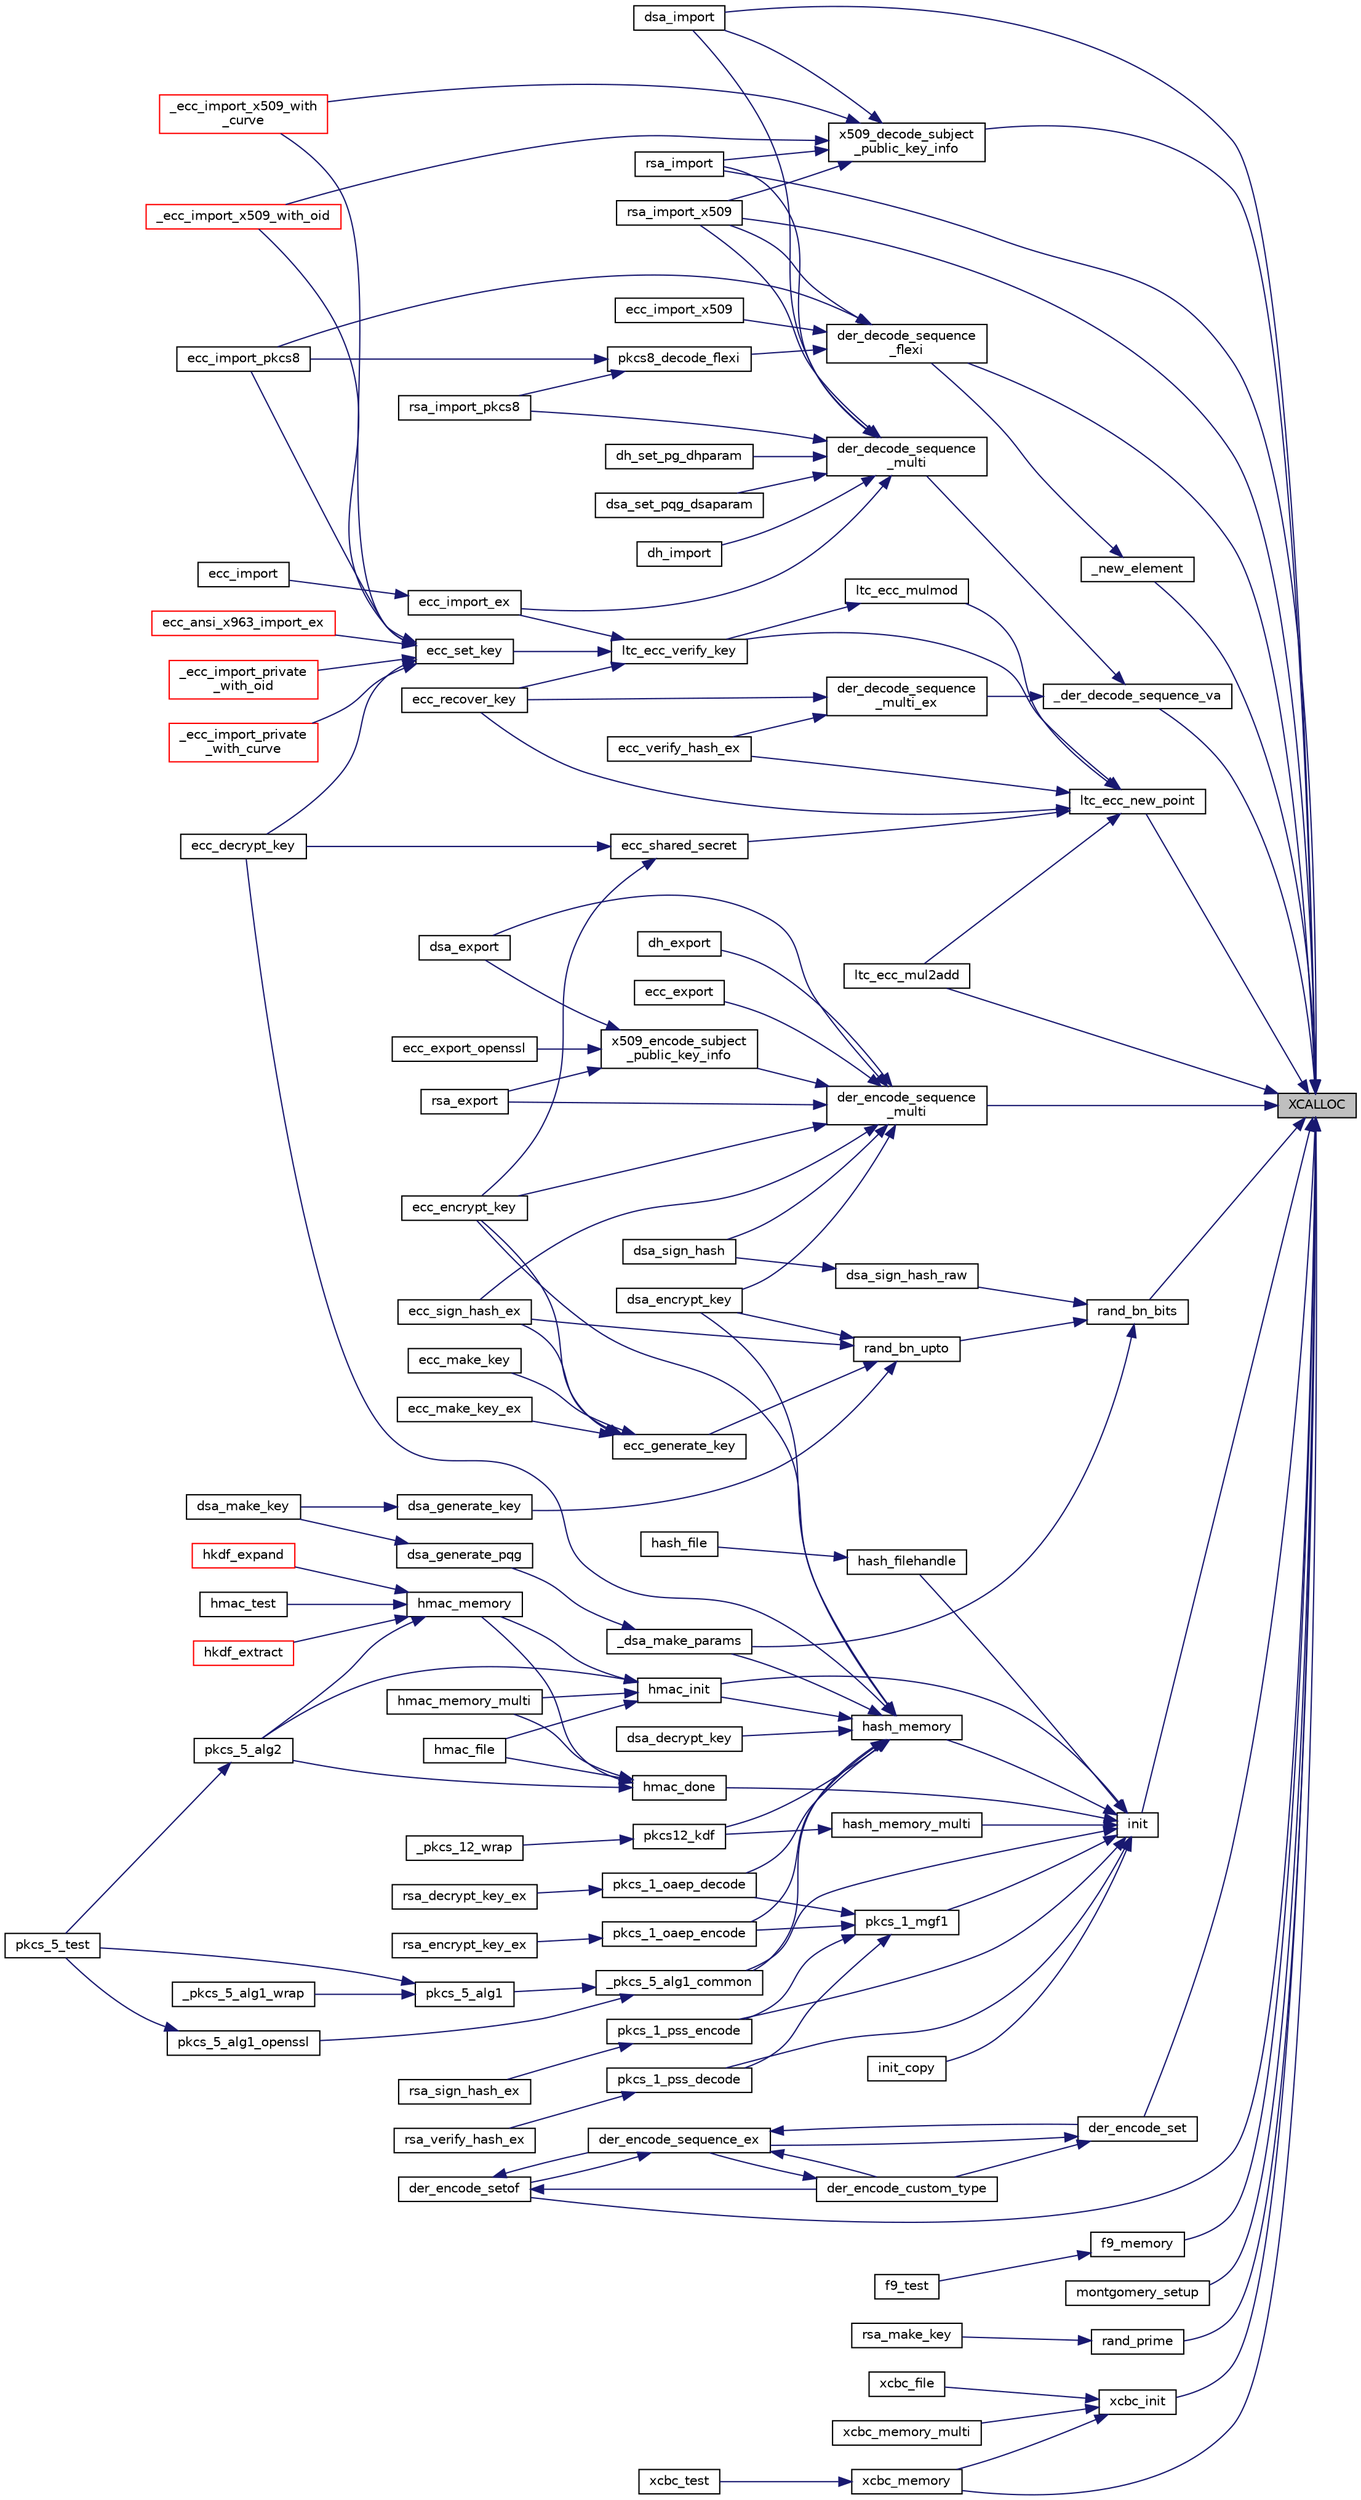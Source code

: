 digraph "XCALLOC"
{
 // LATEX_PDF_SIZE
  edge [fontname="Helvetica",fontsize="10",labelfontname="Helvetica",labelfontsize="10"];
  node [fontname="Helvetica",fontsize="10",shape=record];
  rankdir="RL";
  Node1 [label="XCALLOC",height=0.2,width=0.4,color="black", fillcolor="grey75", style="filled", fontcolor="black",tooltip=" "];
  Node1 -> Node2 [dir="back",color="midnightblue",fontsize="10",style="solid"];
  Node2 [label="_der_decode_sequence_va",height=0.2,width=0.4,color="black", fillcolor="white", style="filled",URL="$der__decode__sequence__multi_8c.html#a1c505b541a0ed6ddcdccc8ddcef9ed9e",tooltip="Decode a SEQUENCE type using a VA list."];
  Node2 -> Node3 [dir="back",color="midnightblue",fontsize="10",style="solid"];
  Node3 [label="der_decode_sequence\l_multi",height=0.2,width=0.4,color="black", fillcolor="white", style="filled",URL="$der__decode__sequence__multi_8c.html#a6d86b670c8f3801b0fe6e2cd544df678",tooltip="Decode a SEQUENCE type using a VA list."];
  Node3 -> Node4 [dir="back",color="midnightblue",fontsize="10",style="solid"];
  Node4 [label="dh_import",height=0.2,width=0.4,color="black", fillcolor="white", style="filled",URL="$dh__import_8c.html#aeae7c65a0d0671f62d259baa98160874",tooltip="Import a DH key from a binary packet."];
  Node3 -> Node5 [dir="back",color="midnightblue",fontsize="10",style="solid"];
  Node5 [label="dh_set_pg_dhparam",height=0.2,width=0.4,color="black", fillcolor="white", style="filled",URL="$dh__set__pg__dhparam_8c.html#a442807cd759a5df755d184f894be3fe3",tooltip="Import DH key parts p and g from dhparam."];
  Node3 -> Node6 [dir="back",color="midnightblue",fontsize="10",style="solid"];
  Node6 [label="dsa_import",height=0.2,width=0.4,color="black", fillcolor="white", style="filled",URL="$dsa__import_8c.html#ab814d8871b40e7f60c3ed6a16990dac2",tooltip="Import a DSA key."];
  Node3 -> Node7 [dir="back",color="midnightblue",fontsize="10",style="solid"];
  Node7 [label="dsa_set_pqg_dsaparam",height=0.2,width=0.4,color="black", fillcolor="white", style="filled",URL="$dsa__set__pqg__dsaparam_8c.html#a81296ca7f683d91e0bf24c2b747044e4",tooltip="Import DSA's p, q & g from dsaparam."];
  Node3 -> Node8 [dir="back",color="midnightblue",fontsize="10",style="solid"];
  Node8 [label="ecc_import_ex",height=0.2,width=0.4,color="black", fillcolor="white", style="filled",URL="$ecc__import_8c.html#ab9bceabc3a4d16f6b714325ac383e024",tooltip="Import an ECC key from a binary packet, using user supplied domain params rather than one of the NIST..."];
  Node8 -> Node9 [dir="back",color="midnightblue",fontsize="10",style="solid"];
  Node9 [label="ecc_import",height=0.2,width=0.4,color="black", fillcolor="white", style="filled",URL="$ecc__import_8c.html#aa2f73e9fe5de2132d2716638e2ff7ca8",tooltip="Import an ECC key from a binary packet."];
  Node3 -> Node10 [dir="back",color="midnightblue",fontsize="10",style="solid"];
  Node10 [label="rsa_import",height=0.2,width=0.4,color="black", fillcolor="white", style="filled",URL="$rsa__import_8c.html#aa80aefb08a282afe02c308cc19879d05",tooltip="Import an RSAPublicKey or RSAPrivateKey [two-prime only, only support >= 1024-bit keys,..."];
  Node3 -> Node11 [dir="back",color="midnightblue",fontsize="10",style="solid"];
  Node11 [label="rsa_import_pkcs8",height=0.2,width=0.4,color="black", fillcolor="white", style="filled",URL="$rsa__import__pkcs8_8c.html#a3d44c6233a326316f7fb01c9d834fad4",tooltip="Import an RSAPublicKey or RSAPrivateKey in PKCS#8 format."];
  Node3 -> Node12 [dir="back",color="midnightblue",fontsize="10",style="solid"];
  Node12 [label="rsa_import_x509",height=0.2,width=0.4,color="black", fillcolor="white", style="filled",URL="$rsa__import__x509_8c.html#af7fd232bdc803e8d3f8a109dc171110d",tooltip="Import an RSA key from a X.509 certificate."];
  Node2 -> Node13 [dir="back",color="midnightblue",fontsize="10",style="solid"];
  Node13 [label="der_decode_sequence\l_multi_ex",height=0.2,width=0.4,color="black", fillcolor="white", style="filled",URL="$der__decode__sequence__multi_8c.html#ab5141cf36663054d9ec6e46ed6909fce",tooltip="Decode a SEQUENCE type using a VA list."];
  Node13 -> Node14 [dir="back",color="midnightblue",fontsize="10",style="solid"];
  Node14 [label="ecc_recover_key",height=0.2,width=0.4,color="black", fillcolor="white", style="filled",URL="$ecc__recover__key_8c.html#a42d1c0f03dd10a8ea98836bab2c1e6c6",tooltip="Recover ECC public key from signature and hash."];
  Node13 -> Node15 [dir="back",color="midnightblue",fontsize="10",style="solid"];
  Node15 [label="ecc_verify_hash_ex",height=0.2,width=0.4,color="black", fillcolor="white", style="filled",URL="$ecc__verify__hash_8c.html#a6c4f6d0c99e8dbcff4e1064179f20214",tooltip="Verify an ECC signature in RFC7518 format."];
  Node1 -> Node16 [dir="back",color="midnightblue",fontsize="10",style="solid"];
  Node16 [label="_new_element",height=0.2,width=0.4,color="black", fillcolor="white", style="filled",URL="$der__decode__sequence__flexi_8c.html#a285f79a649248ff1eb749ac2ca6310ca",tooltip=" "];
  Node16 -> Node17 [dir="back",color="midnightblue",fontsize="10",style="solid"];
  Node17 [label="der_decode_sequence\l_flexi",height=0.2,width=0.4,color="black", fillcolor="white", style="filled",URL="$der__decode__sequence__flexi_8c.html#acec68888a6eae3b64f54b37cfb43d9b1",tooltip="ASN.1 DER Flexi(ble) decoder will decode arbitrary DER packets and create a linked list of the decode..."];
  Node17 -> Node18 [dir="back",color="midnightblue",fontsize="10",style="solid"];
  Node18 [label="pkcs8_decode_flexi",height=0.2,width=0.4,color="black", fillcolor="white", style="filled",URL="$pkcs8__decode__flexi_8c.html#a1b0d8fcf234d94638b2554ccea725003",tooltip="PKCS#8 decrypt if necessary & flexi-decode."];
  Node18 -> Node19 [dir="back",color="midnightblue",fontsize="10",style="solid"];
  Node19 [label="ecc_import_pkcs8",height=0.2,width=0.4,color="black", fillcolor="white", style="filled",URL="$ecc__import__pkcs8_8c.html#a0f0e747f119685eee3cc412f4480c52e",tooltip=" "];
  Node18 -> Node11 [dir="back",color="midnightblue",fontsize="10",style="solid"];
  Node17 -> Node19 [dir="back",color="midnightblue",fontsize="10",style="solid"];
  Node17 -> Node20 [dir="back",color="midnightblue",fontsize="10",style="solid"];
  Node20 [label="ecc_import_x509",height=0.2,width=0.4,color="black", fillcolor="white", style="filled",URL="$ecc__import__x509_8c.html#abd7477bc1144cdfd4f9e2da835eefbf6",tooltip="Import an ECC key from a X.509 certificate."];
  Node17 -> Node12 [dir="back",color="midnightblue",fontsize="10",style="solid"];
  Node1 -> Node17 [dir="back",color="midnightblue",fontsize="10",style="solid"];
  Node1 -> Node21 [dir="back",color="midnightblue",fontsize="10",style="solid"];
  Node21 [label="der_encode_sequence\l_multi",height=0.2,width=0.4,color="black", fillcolor="white", style="filled",URL="$der__encode__sequence__multi_8c.html#a1a5a69543a5c89f81560b52d6f11b8c5",tooltip="Encode a SEQUENCE type using a VA list."];
  Node21 -> Node22 [dir="back",color="midnightblue",fontsize="10",style="solid"];
  Node22 [label="x509_encode_subject\l_public_key_info",height=0.2,width=0.4,color="black", fillcolor="white", style="filled",URL="$x509__encode__subject__public__key__info_8c.html#a69644f00dd0825d15c8c799c46ef6ece",tooltip="Encode a SubjectPublicKeyInfo."];
  Node22 -> Node23 [dir="back",color="midnightblue",fontsize="10",style="solid"];
  Node23 [label="dsa_export",height=0.2,width=0.4,color="black", fillcolor="white", style="filled",URL="$dsa__export_8c.html#a96a11be728dca36ee58330749ec058e2",tooltip="Export a DSA key to a binary packet."];
  Node22 -> Node24 [dir="back",color="midnightblue",fontsize="10",style="solid"];
  Node24 [label="ecc_export_openssl",height=0.2,width=0.4,color="black", fillcolor="white", style="filled",URL="$ecc__export__openssl_8c.html#ab5c65063bc8916dc0d87a77bdecbc626",tooltip="Export an ECC key as a binary packet."];
  Node22 -> Node25 [dir="back",color="midnightblue",fontsize="10",style="solid"];
  Node25 [label="rsa_export",height=0.2,width=0.4,color="black", fillcolor="white", style="filled",URL="$rsa__export_8c.html#ab097894ad63ca98064d5be945b5efc6d",tooltip="This will export either an RSAPublicKey or RSAPrivateKey [defined in PKCS #1 v2.1]."];
  Node21 -> Node26 [dir="back",color="midnightblue",fontsize="10",style="solid"];
  Node26 [label="dh_export",height=0.2,width=0.4,color="black", fillcolor="white", style="filled",URL="$dh__export_8c.html#a56efe9cae68b453763acc9f3e191ada2",tooltip="Export a DH key to a binary packet."];
  Node21 -> Node27 [dir="back",color="midnightblue",fontsize="10",style="solid"];
  Node27 [label="dsa_encrypt_key",height=0.2,width=0.4,color="black", fillcolor="white", style="filled",URL="$dsa__encrypt__key_8c.html#ab65138d407e0660f6f2f7cb7e7dcb24b",tooltip="Encrypt a symmetric key with DSA."];
  Node21 -> Node23 [dir="back",color="midnightblue",fontsize="10",style="solid"];
  Node21 -> Node28 [dir="back",color="midnightblue",fontsize="10",style="solid"];
  Node28 [label="dsa_sign_hash",height=0.2,width=0.4,color="black", fillcolor="white", style="filled",URL="$dsa__sign__hash_8c.html#a83c6d4c1243acbc906e872e20de3bba2",tooltip="Sign a hash with DSA."];
  Node21 -> Node29 [dir="back",color="midnightblue",fontsize="10",style="solid"];
  Node29 [label="ecc_encrypt_key",height=0.2,width=0.4,color="black", fillcolor="white", style="filled",URL="$ecc__encrypt__key_8c.html#a16164f1e295b1c88e6b81a9ece26cd70",tooltip="Encrypt a symmetric key with ECC."];
  Node21 -> Node30 [dir="back",color="midnightblue",fontsize="10",style="solid"];
  Node30 [label="ecc_export",height=0.2,width=0.4,color="black", fillcolor="white", style="filled",URL="$ecc__export_8c.html#a0d5ba7729d561cb890d1c78dc3c20866",tooltip="Export an ECC key as a binary packet."];
  Node21 -> Node31 [dir="back",color="midnightblue",fontsize="10",style="solid"];
  Node31 [label="ecc_sign_hash_ex",height=0.2,width=0.4,color="black", fillcolor="white", style="filled",URL="$ecc__sign__hash_8c.html#a96afaf55b03386145e3061fc42a9636b",tooltip="Sign a message digest."];
  Node21 -> Node25 [dir="back",color="midnightblue",fontsize="10",style="solid"];
  Node1 -> Node32 [dir="back",color="midnightblue",fontsize="10",style="solid"];
  Node32 [label="der_encode_set",height=0.2,width=0.4,color="black", fillcolor="white", style="filled",URL="$der__encode__set_8c.html#a4aa04a42171146d2f510e41b84dd72f1",tooltip=" "];
  Node32 -> Node33 [dir="back",color="midnightblue",fontsize="10",style="solid"];
  Node33 [label="der_encode_custom_type",height=0.2,width=0.4,color="black", fillcolor="white", style="filled",URL="$der__encode__custom__type_8c.html#a20c801e1d73f944c7f43acc2228211b2",tooltip="Encode a Custom Type."];
  Node33 -> Node34 [dir="back",color="midnightblue",fontsize="10",style="solid"];
  Node34 [label="der_encode_sequence_ex",height=0.2,width=0.4,color="black", fillcolor="white", style="filled",URL="$der__encode__sequence__ex_8c.html#af435bfc378dd9f42af2a211c0fe1aced",tooltip="Encode a SEQUENCE."];
  Node34 -> Node33 [dir="back",color="midnightblue",fontsize="10",style="solid"];
  Node34 -> Node32 [dir="back",color="midnightblue",fontsize="10",style="solid"];
  Node34 -> Node35 [dir="back",color="midnightblue",fontsize="10",style="solid"];
  Node35 [label="der_encode_setof",height=0.2,width=0.4,color="black", fillcolor="white", style="filled",URL="$der__encode__setof_8c.html#a5187d93224e9b002d4e7db8c7d721339",tooltip="Encode a SETOF stucture."];
  Node35 -> Node33 [dir="back",color="midnightblue",fontsize="10",style="solid"];
  Node35 -> Node34 [dir="back",color="midnightblue",fontsize="10",style="solid"];
  Node32 -> Node34 [dir="back",color="midnightblue",fontsize="10",style="solid"];
  Node1 -> Node35 [dir="back",color="midnightblue",fontsize="10",style="solid"];
  Node1 -> Node6 [dir="back",color="midnightblue",fontsize="10",style="solid"];
  Node1 -> Node36 [dir="back",color="midnightblue",fontsize="10",style="solid"];
  Node36 [label="f9_memory",height=0.2,width=0.4,color="black", fillcolor="white", style="filled",URL="$f9__memory_8c.html#a8d8a8a7f9014e8b36484d2c992e9eb10",tooltip="f9-MAC a block of memory"];
  Node36 -> Node37 [dir="back",color="midnightblue",fontsize="10",style="solid"];
  Node37 [label="f9_test",height=0.2,width=0.4,color="black", fillcolor="white", style="filled",URL="$f9__test_8c.html#a4457afc1800916455c35efd9b1acd142",tooltip="Test f9-MAC mode Return CRYPT_OK on succes."];
  Node1 -> Node38 [dir="back",color="midnightblue",fontsize="10",style="solid"];
  Node38 [label="init",height=0.2,width=0.4,color="black", fillcolor="white", style="filled",URL="$gmp__desc_8c.html#a4f8948d7c94899bf8ddee4721114d593",tooltip=" "];
  Node38 -> Node39 [dir="back",color="midnightblue",fontsize="10",style="solid"];
  Node39 [label="hash_filehandle",height=0.2,width=0.4,color="black", fillcolor="white", style="filled",URL="$tomcrypt__hash_8h.html#a55d0344508460fbde2c17fe9ef2aa838",tooltip="Hash data from an open file handle."];
  Node39 -> Node40 [dir="back",color="midnightblue",fontsize="10",style="solid"];
  Node40 [label="hash_file",height=0.2,width=0.4,color="black", fillcolor="white", style="filled",URL="$tomcrypt__hash_8h.html#a6107c14266137a8f7834e4318d8d5002",tooltip=" "];
  Node38 -> Node41 [dir="back",color="midnightblue",fontsize="10",style="solid"];
  Node41 [label="hash_memory",height=0.2,width=0.4,color="black", fillcolor="white", style="filled",URL="$tomcrypt__hash_8h.html#a8672bf28488595ef1519a6754498869c",tooltip="Hash a block of memory and store the digest."];
  Node41 -> Node42 [dir="back",color="midnightblue",fontsize="10",style="solid"];
  Node42 [label="hmac_init",height=0.2,width=0.4,color="black", fillcolor="white", style="filled",URL="$hmac__init_8c.html#a84fb451315a01f33d356ddd1ade0dca9",tooltip="Initialize an HMAC context."];
  Node42 -> Node43 [dir="back",color="midnightblue",fontsize="10",style="solid"];
  Node43 [label="hmac_file",height=0.2,width=0.4,color="black", fillcolor="white", style="filled",URL="$hmac__file_8c.html#a61c2b2aeca9a287224c20e7fceff11cd",tooltip="HMAC a file."];
  Node42 -> Node44 [dir="back",color="midnightblue",fontsize="10",style="solid"];
  Node44 [label="hmac_memory",height=0.2,width=0.4,color="black", fillcolor="white", style="filled",URL="$hmac__memory_8c.html#a6bf2dff4537e6332dec46266a9db7580",tooltip="HMAC a block of memory to produce the authentication tag."];
  Node44 -> Node45 [dir="back",color="midnightblue",fontsize="10",style="solid"];
  Node45 [label="hmac_test",height=0.2,width=0.4,color="black", fillcolor="white", style="filled",URL="$hmac__test_8c.html#af43c4e10ec1984cf428cf69cd3184e53",tooltip="HMAC self-test."];
  Node44 -> Node46 [dir="back",color="midnightblue",fontsize="10",style="solid"];
  Node46 [label="hkdf_extract",height=0.2,width=0.4,color="red", fillcolor="white", style="filled",URL="$hkdf_8c.html#a6af77e2823d3b6e691098963b07ea26a",tooltip=" "];
  Node44 -> Node49 [dir="back",color="midnightblue",fontsize="10",style="solid"];
  Node49 [label="hkdf_expand",height=0.2,width=0.4,color="red", fillcolor="white", style="filled",URL="$hkdf_8c.html#a1fa3c2a1e44fc629a059ae5c61cc0197",tooltip=" "];
  Node44 -> Node50 [dir="back",color="midnightblue",fontsize="10",style="solid"];
  Node50 [label="pkcs_5_alg2",height=0.2,width=0.4,color="black", fillcolor="white", style="filled",URL="$pkcs__5__2_8c.html#a738b05376774b9a5b311a59ec73966f0",tooltip="Execute PKCS #5 v2."];
  Node50 -> Node51 [dir="back",color="midnightblue",fontsize="10",style="solid"];
  Node51 [label="pkcs_5_test",height=0.2,width=0.4,color="black", fillcolor="white", style="filled",URL="$pkcs__5__test_8c.html#a1a78c0bca3595115dd9272c2026b607e",tooltip="PKCS #5 self-test."];
  Node42 -> Node52 [dir="back",color="midnightblue",fontsize="10",style="solid"];
  Node52 [label="hmac_memory_multi",height=0.2,width=0.4,color="black", fillcolor="white", style="filled",URL="$hmac__memory__multi_8c.html#a42b0c424c7e01653550dc7d9ac3bb4b9",tooltip="HMAC multiple blocks of memory to produce the authentication tag."];
  Node42 -> Node50 [dir="back",color="midnightblue",fontsize="10",style="solid"];
  Node41 -> Node53 [dir="back",color="midnightblue",fontsize="10",style="solid"];
  Node53 [label="pkcs12_kdf",height=0.2,width=0.4,color="black", fillcolor="white", style="filled",URL="$pkcs12__kdf_8c.html#a362c9fba9251fa6d35445f4ccae24fe8",tooltip=" "];
  Node53 -> Node54 [dir="back",color="midnightblue",fontsize="10",style="solid"];
  Node54 [label="_pkcs_12_wrap",height=0.2,width=0.4,color="black", fillcolor="white", style="filled",URL="$pbes1_8c.html#a5ef636c0a0791cbb9e9f179bbf82f157",tooltip=" "];
  Node41 -> Node55 [dir="back",color="midnightblue",fontsize="10",style="solid"];
  Node55 [label="_pkcs_5_alg1_common",height=0.2,width=0.4,color="black", fillcolor="white", style="filled",URL="$pkcs__5__1_8c.html#aa4612634ecf7147a57dfe724150e059a",tooltip="Execute PKCS #5 v1 in strict or OpenSSL EVP_BytesToKey()-compat mode."];
  Node55 -> Node56 [dir="back",color="midnightblue",fontsize="10",style="solid"];
  Node56 [label="pkcs_5_alg1",height=0.2,width=0.4,color="black", fillcolor="white", style="filled",URL="$pkcs__5__1_8c.html#ad4834c485adb4fc776af355582a96cb6",tooltip="Execute PKCS #5 v1 - Strict mode (no OpenSSL-compatible extension)"];
  Node56 -> Node57 [dir="back",color="midnightblue",fontsize="10",style="solid"];
  Node57 [label="_pkcs_5_alg1_wrap",height=0.2,width=0.4,color="black", fillcolor="white", style="filled",URL="$pbes1_8c.html#a24bb0a681a92f4c5c6b0b10b55bd825e",tooltip=" "];
  Node56 -> Node51 [dir="back",color="midnightblue",fontsize="10",style="solid"];
  Node55 -> Node58 [dir="back",color="midnightblue",fontsize="10",style="solid"];
  Node58 [label="pkcs_5_alg1_openssl",height=0.2,width=0.4,color="black", fillcolor="white", style="filled",URL="$pkcs__5__1_8c.html#ac6e1537b6861bbd16dff1469982277f1",tooltip="Execute PKCS #5 v1 - OpenSSL-extension-compatible mode."];
  Node58 -> Node51 [dir="back",color="midnightblue",fontsize="10",style="solid"];
  Node41 -> Node59 [dir="back",color="midnightblue",fontsize="10",style="solid"];
  Node59 [label="dsa_decrypt_key",height=0.2,width=0.4,color="black", fillcolor="white", style="filled",URL="$dsa__decrypt__key_8c.html#a6f80d854fbdd56020ea641c4e4e47a4c",tooltip="Decrypt an DSA encrypted key."];
  Node41 -> Node27 [dir="back",color="midnightblue",fontsize="10",style="solid"];
  Node41 -> Node60 [dir="back",color="midnightblue",fontsize="10",style="solid"];
  Node60 [label="_dsa_make_params",height=0.2,width=0.4,color="black", fillcolor="white", style="filled",URL="$dsa__generate__pqg_8c.html#ad38793673d78a4d45177d5b839e1e16b",tooltip="Create DSA parameters (INTERNAL ONLY, not part of public API)"];
  Node60 -> Node61 [dir="back",color="midnightblue",fontsize="10",style="solid"];
  Node61 [label="dsa_generate_pqg",height=0.2,width=0.4,color="black", fillcolor="white", style="filled",URL="$dsa__generate__pqg_8c.html#aa25c2f74420daea058431d3ad4b2340d",tooltip="Generate DSA parameters p, q & g."];
  Node61 -> Node62 [dir="back",color="midnightblue",fontsize="10",style="solid"];
  Node62 [label="dsa_make_key",height=0.2,width=0.4,color="black", fillcolor="white", style="filled",URL="$dsa__make__key_8c.html#a9b48ea999f1e23e839ae5b62aab985c6",tooltip="Old-style creation of a DSA key."];
  Node41 -> Node63 [dir="back",color="midnightblue",fontsize="10",style="solid"];
  Node63 [label="ecc_decrypt_key",height=0.2,width=0.4,color="black", fillcolor="white", style="filled",URL="$ecc__decrypt__key_8c.html#adfbc21632ec24dad838fa0700154a57d",tooltip="Decrypt an ECC encrypted key."];
  Node41 -> Node29 [dir="back",color="midnightblue",fontsize="10",style="solid"];
  Node41 -> Node64 [dir="back",color="midnightblue",fontsize="10",style="solid"];
  Node64 [label="pkcs_1_oaep_decode",height=0.2,width=0.4,color="black", fillcolor="white", style="filled",URL="$pkcs__1__oaep__decode_8c.html#ab51588072c388a0deb0e0a2086b226f7",tooltip="PKCS #1 v2.00 OAEP decode."];
  Node64 -> Node65 [dir="back",color="midnightblue",fontsize="10",style="solid"];
  Node65 [label="rsa_decrypt_key_ex",height=0.2,width=0.4,color="black", fillcolor="white", style="filled",URL="$rsa__decrypt__key_8c.html#a9d043dc2d91a5ca83f64a4210b03f5d1",tooltip="PKCS #1 decrypt then v1.5 or OAEP depad."];
  Node41 -> Node66 [dir="back",color="midnightblue",fontsize="10",style="solid"];
  Node66 [label="pkcs_1_oaep_encode",height=0.2,width=0.4,color="black", fillcolor="white", style="filled",URL="$pkcs__1__oaep__encode_8c.html#a503852f9d2f39632d8a09117c19afe8b",tooltip="PKCS #1 v2.00 OAEP encode."];
  Node66 -> Node67 [dir="back",color="midnightblue",fontsize="10",style="solid"];
  Node67 [label="rsa_encrypt_key_ex",height=0.2,width=0.4,color="black", fillcolor="white", style="filled",URL="$rsa__encrypt__key_8c.html#af3112ec74c217e4bbd5e9609bc83393f",tooltip="(PKCS #1 v2.0) OAEP pad then encrypt"];
  Node38 -> Node68 [dir="back",color="midnightblue",fontsize="10",style="solid"];
  Node68 [label="hash_memory_multi",height=0.2,width=0.4,color="black", fillcolor="white", style="filled",URL="$tomcrypt__hash_8h.html#a85566393d0f13710bafc9501361eff06",tooltip="Hash multiple (non-adjacent) blocks of memory at once."];
  Node68 -> Node53 [dir="back",color="midnightblue",fontsize="10",style="solid"];
  Node38 -> Node69 [dir="back",color="midnightblue",fontsize="10",style="solid"];
  Node69 [label="hmac_done",height=0.2,width=0.4,color="black", fillcolor="white", style="filled",URL="$hmac__done_8c.html#a25eaf3db04e6464adbba95d1153885d3",tooltip="Terminate an HMAC session."];
  Node69 -> Node43 [dir="back",color="midnightblue",fontsize="10",style="solid"];
  Node69 -> Node44 [dir="back",color="midnightblue",fontsize="10",style="solid"];
  Node69 -> Node52 [dir="back",color="midnightblue",fontsize="10",style="solid"];
  Node69 -> Node50 [dir="back",color="midnightblue",fontsize="10",style="solid"];
  Node38 -> Node42 [dir="back",color="midnightblue",fontsize="10",style="solid"];
  Node38 -> Node70 [dir="back",color="midnightblue",fontsize="10",style="solid"];
  Node70 [label="init_copy",height=0.2,width=0.4,color="black", fillcolor="white", style="filled",URL="$gmp__desc_8c.html#a9c0dddd7edf258f69ca346540f3da61a",tooltip=" "];
  Node38 -> Node55 [dir="back",color="midnightblue",fontsize="10",style="solid"];
  Node38 -> Node71 [dir="back",color="midnightblue",fontsize="10",style="solid"];
  Node71 [label="pkcs_1_mgf1",height=0.2,width=0.4,color="black", fillcolor="white", style="filled",URL="$pkcs__1__mgf1_8c.html#a5b7fcf55a6c826c06e0e99f59ef2c6f8",tooltip="Perform PKCS #1 MGF1 (internal)"];
  Node71 -> Node64 [dir="back",color="midnightblue",fontsize="10",style="solid"];
  Node71 -> Node66 [dir="back",color="midnightblue",fontsize="10",style="solid"];
  Node71 -> Node72 [dir="back",color="midnightblue",fontsize="10",style="solid"];
  Node72 [label="pkcs_1_pss_decode",height=0.2,width=0.4,color="black", fillcolor="white", style="filled",URL="$pkcs__1__pss__decode_8c.html#a6aeacecd6b979acc2da875337f08eacc",tooltip="PKCS #1 v2.00 PSS decode."];
  Node72 -> Node73 [dir="back",color="midnightblue",fontsize="10",style="solid"];
  Node73 [label="rsa_verify_hash_ex",height=0.2,width=0.4,color="black", fillcolor="white", style="filled",URL="$rsa__verify__hash_8c.html#af3e9ec6fff93de785cd2528f5b295ca2",tooltip="PKCS #1 de-sign then v1.5 or PSS depad."];
  Node71 -> Node74 [dir="back",color="midnightblue",fontsize="10",style="solid"];
  Node74 [label="pkcs_1_pss_encode",height=0.2,width=0.4,color="black", fillcolor="white", style="filled",URL="$pkcs__1__pss__encode_8c.html#abdc082e173b453ec37edabbc8f69aa39",tooltip="PKCS #1 v2.00 Signature Encoding."];
  Node74 -> Node75 [dir="back",color="midnightblue",fontsize="10",style="solid"];
  Node75 [label="rsa_sign_hash_ex",height=0.2,width=0.4,color="black", fillcolor="white", style="filled",URL="$rsa__sign__hash_8c.html#a7a07f13dda380b3a3545a07047195ecd",tooltip="PKCS #1 pad then sign."];
  Node38 -> Node72 [dir="back",color="midnightblue",fontsize="10",style="solid"];
  Node38 -> Node74 [dir="back",color="midnightblue",fontsize="10",style="solid"];
  Node1 -> Node76 [dir="back",color="midnightblue",fontsize="10",style="solid"];
  Node76 [label="ltc_ecc_mul2add",height=0.2,width=0.4,color="black", fillcolor="white", style="filled",URL="$ltc__ecc__mul2add_8c.html#a4aaa757939c4f4b54a3db21afc6aef9f",tooltip="Computes kA*A + kB*B = C using Shamir's Trick."];
  Node1 -> Node77 [dir="back",color="midnightblue",fontsize="10",style="solid"];
  Node77 [label="ltc_ecc_new_point",height=0.2,width=0.4,color="black", fillcolor="white", style="filled",URL="$ltc__ecc__points_8c.html#a532af6ef2d0f6d1d8cd79e5f81e87cf8",tooltip="Allocate a new ECC point."];
  Node77 -> Node14 [dir="back",color="midnightblue",fontsize="10",style="solid"];
  Node77 -> Node78 [dir="back",color="midnightblue",fontsize="10",style="solid"];
  Node78 [label="ecc_shared_secret",height=0.2,width=0.4,color="black", fillcolor="white", style="filled",URL="$ecc__shared__secret_8c.html#aca2bced5e25b262ad6fdafe15f5ea784",tooltip="Create an ECC shared secret between two keys."];
  Node78 -> Node63 [dir="back",color="midnightblue",fontsize="10",style="solid"];
  Node78 -> Node29 [dir="back",color="midnightblue",fontsize="10",style="solid"];
  Node77 -> Node15 [dir="back",color="midnightblue",fontsize="10",style="solid"];
  Node77 -> Node76 [dir="back",color="midnightblue",fontsize="10",style="solid"];
  Node77 -> Node79 [dir="back",color="midnightblue",fontsize="10",style="solid"];
  Node79 [label="ltc_ecc_mulmod",height=0.2,width=0.4,color="black", fillcolor="white", style="filled",URL="$ltc__ecc__mulmod__timing_8c.html#a818e5e4135d8aa58cf09e502e98ccc90",tooltip="Perform a point multiplication (timing resistant)"];
  Node79 -> Node80 [dir="back",color="midnightblue",fontsize="10",style="solid"];
  Node80 [label="ltc_ecc_verify_key",height=0.2,width=0.4,color="black", fillcolor="white", style="filled",URL="$ltc__ecc__verify__key_8c.html#ac0dfaf009d9b0101291727341a20bb40",tooltip="Verify a key according to ANSI spec."];
  Node80 -> Node8 [dir="back",color="midnightblue",fontsize="10",style="solid"];
  Node80 -> Node14 [dir="back",color="midnightblue",fontsize="10",style="solid"];
  Node80 -> Node81 [dir="back",color="midnightblue",fontsize="10",style="solid"];
  Node81 [label="ecc_set_key",height=0.2,width=0.4,color="black", fillcolor="white", style="filled",URL="$ecc__set__key_8c.html#ab9df550c0c55f7e0054a82ae98eec1bf",tooltip=" "];
  Node81 -> Node82 [dir="back",color="midnightblue",fontsize="10",style="solid"];
  Node82 [label="ecc_ansi_x963_import_ex",height=0.2,width=0.4,color="red", fillcolor="white", style="filled",URL="$ecc__ansi__x963__import_8c.html#a5fe5cc4b4d9072dbf3c4d2b6f7f26282",tooltip=" "];
  Node81 -> Node63 [dir="back",color="midnightblue",fontsize="10",style="solid"];
  Node81 -> Node84 [dir="back",color="midnightblue",fontsize="10",style="solid"];
  Node84 [label="_ecc_import_private\l_with_oid",height=0.2,width=0.4,color="red", fillcolor="white", style="filled",URL="$ecc__import__openssl_8c.html#a575520694cdd251fbe84b186a1d3d102",tooltip=" "];
  Node81 -> Node86 [dir="back",color="midnightblue",fontsize="10",style="solid"];
  Node86 [label="_ecc_import_private\l_with_curve",height=0.2,width=0.4,color="red", fillcolor="white", style="filled",URL="$ecc__import__openssl_8c.html#adcadf3f801ec6d9091ab3d7001e3295e",tooltip=" "];
  Node81 -> Node19 [dir="back",color="midnightblue",fontsize="10",style="solid"];
  Node81 -> Node87 [dir="back",color="midnightblue",fontsize="10",style="solid"];
  Node87 [label="_ecc_import_x509_with_oid",height=0.2,width=0.4,color="red", fillcolor="white", style="filled",URL="$ecc__import__x509_8c.html#a95f6b54b054138d6b43afc3876908bad",tooltip=" "];
  Node81 -> Node89 [dir="back",color="midnightblue",fontsize="10",style="solid"];
  Node89 [label="_ecc_import_x509_with\l_curve",height=0.2,width=0.4,color="red", fillcolor="white", style="filled",URL="$ecc__import__x509_8c.html#adf48b3ba468c0324055e9413a82d39f5",tooltip=" "];
  Node77 -> Node80 [dir="back",color="midnightblue",fontsize="10",style="solid"];
  Node1 -> Node90 [dir="back",color="midnightblue",fontsize="10",style="solid"];
  Node90 [label="montgomery_setup",height=0.2,width=0.4,color="black", fillcolor="white", style="filled",URL="$ltm__desc_8c.html#a771ef8a9d5b1b2633613bfad28b282c2",tooltip=" "];
  Node1 -> Node91 [dir="back",color="midnightblue",fontsize="10",style="solid"];
  Node91 [label="rand_bn_bits",height=0.2,width=0.4,color="black", fillcolor="white", style="filled",URL="$rand__bn_8c.html#a5a58a92a44e093e5b35960f7b92a6eb9",tooltip="Generate a random number N with given bitlength (note: MSB can be 0)"];
  Node91 -> Node92 [dir="back",color="midnightblue",fontsize="10",style="solid"];
  Node92 [label="rand_bn_upto",height=0.2,width=0.4,color="black", fillcolor="white", style="filled",URL="$rand__bn_8c.html#a8050acf530841fb2da3b667204039856",tooltip="Generate a random number N in a range: 1 <= N < limit."];
  Node92 -> Node27 [dir="back",color="midnightblue",fontsize="10",style="solid"];
  Node92 -> Node93 [dir="back",color="midnightblue",fontsize="10",style="solid"];
  Node93 [label="dsa_generate_key",height=0.2,width=0.4,color="black", fillcolor="white", style="filled",URL="$dsa__generate__key_8c.html#a97b1aaf6fd598e3ea9d82523614158c9",tooltip="Create a DSA key."];
  Node93 -> Node62 [dir="back",color="midnightblue",fontsize="10",style="solid"];
  Node92 -> Node94 [dir="back",color="midnightblue",fontsize="10",style="solid"];
  Node94 [label="ecc_generate_key",height=0.2,width=0.4,color="black", fillcolor="white", style="filled",URL="$ecc__make__key_8c.html#a127706e1e535a3c06a1938e474ed8d20",tooltip=" "];
  Node94 -> Node29 [dir="back",color="midnightblue",fontsize="10",style="solid"];
  Node94 -> Node95 [dir="back",color="midnightblue",fontsize="10",style="solid"];
  Node95 [label="ecc_make_key",height=0.2,width=0.4,color="black", fillcolor="white", style="filled",URL="$ecc__make__key_8c.html#a7a315bba6da1275feab6ca1c5a16e87a",tooltip="Make a new ECC key."];
  Node94 -> Node96 [dir="back",color="midnightblue",fontsize="10",style="solid"];
  Node96 [label="ecc_make_key_ex",height=0.2,width=0.4,color="black", fillcolor="white", style="filled",URL="$ecc__make__key_8c.html#aa162146ab36462700056738f96b2dfcb",tooltip=" "];
  Node94 -> Node31 [dir="back",color="midnightblue",fontsize="10",style="solid"];
  Node92 -> Node31 [dir="back",color="midnightblue",fontsize="10",style="solid"];
  Node91 -> Node60 [dir="back",color="midnightblue",fontsize="10",style="solid"];
  Node91 -> Node97 [dir="back",color="midnightblue",fontsize="10",style="solid"];
  Node97 [label="dsa_sign_hash_raw",height=0.2,width=0.4,color="black", fillcolor="white", style="filled",URL="$dsa__sign__hash_8c.html#a1073fec547694360cd9f2a3d81c7260a",tooltip="Sign a hash with DSA."];
  Node97 -> Node28 [dir="back",color="midnightblue",fontsize="10",style="solid"];
  Node1 -> Node98 [dir="back",color="midnightblue",fontsize="10",style="solid"];
  Node98 [label="rand_prime",height=0.2,width=0.4,color="black", fillcolor="white", style="filled",URL="$rand__prime_8c.html#a756aed6a613ea5a005bb97a4de155622",tooltip=" "];
  Node98 -> Node99 [dir="back",color="midnightblue",fontsize="10",style="solid"];
  Node99 [label="rsa_make_key",height=0.2,width=0.4,color="black", fillcolor="white", style="filled",URL="$rsa__make__key_8c.html#aece58b13922a56a3fbcce677333dad9a",tooltip="Create an RSA key."];
  Node1 -> Node10 [dir="back",color="midnightblue",fontsize="10",style="solid"];
  Node1 -> Node12 [dir="back",color="midnightblue",fontsize="10",style="solid"];
  Node1 -> Node100 [dir="back",color="midnightblue",fontsize="10",style="solid"];
  Node100 [label="x509_decode_subject\l_public_key_info",height=0.2,width=0.4,color="black", fillcolor="white", style="filled",URL="$x509__decode__subject__public__key__info_8c.html#aec241d5f502a71d5a72188a42d6be5f0",tooltip="Decode a SubjectPublicKeyInfo."];
  Node100 -> Node6 [dir="back",color="midnightblue",fontsize="10",style="solid"];
  Node100 -> Node87 [dir="back",color="midnightblue",fontsize="10",style="solid"];
  Node100 -> Node89 [dir="back",color="midnightblue",fontsize="10",style="solid"];
  Node100 -> Node10 [dir="back",color="midnightblue",fontsize="10",style="solid"];
  Node100 -> Node12 [dir="back",color="midnightblue",fontsize="10",style="solid"];
  Node1 -> Node101 [dir="back",color="midnightblue",fontsize="10",style="solid"];
  Node101 [label="xcbc_init",height=0.2,width=0.4,color="black", fillcolor="white", style="filled",URL="$xcbc__init_8c.html#a7b787dca2813eeaae1e2ebfd1b601d6d",tooltip="Initialize XCBC-MAC state."];
  Node101 -> Node102 [dir="back",color="midnightblue",fontsize="10",style="solid"];
  Node102 [label="xcbc_file",height=0.2,width=0.4,color="black", fillcolor="white", style="filled",URL="$xcbc__file_8c.html#ae7e1146329a4421da93ed0590857e232",tooltip="XCBC a file."];
  Node101 -> Node103 [dir="back",color="midnightblue",fontsize="10",style="solid"];
  Node103 [label="xcbc_memory",height=0.2,width=0.4,color="black", fillcolor="white", style="filled",URL="$xcbc__memory_8c.html#a5b34b1c0334478c5bf640ecce5b12f42",tooltip="XCBC-MAC a block of memory."];
  Node103 -> Node104 [dir="back",color="midnightblue",fontsize="10",style="solid"];
  Node104 [label="xcbc_test",height=0.2,width=0.4,color="black", fillcolor="white", style="filled",URL="$xcbc__test_8c.html#a7154e3fde1d58dad1b721962dea2a782",tooltip="Test XCBC-MAC mode Return CRYPT_OK on succes."];
  Node101 -> Node105 [dir="back",color="midnightblue",fontsize="10",style="solid"];
  Node105 [label="xcbc_memory_multi",height=0.2,width=0.4,color="black", fillcolor="white", style="filled",URL="$xcbc__memory__multi_8c.html#a46c4a78219a0eeaaf8be3f599f8a3bba",tooltip="XCBC multiple blocks of memory."];
  Node1 -> Node103 [dir="back",color="midnightblue",fontsize="10",style="solid"];
}
